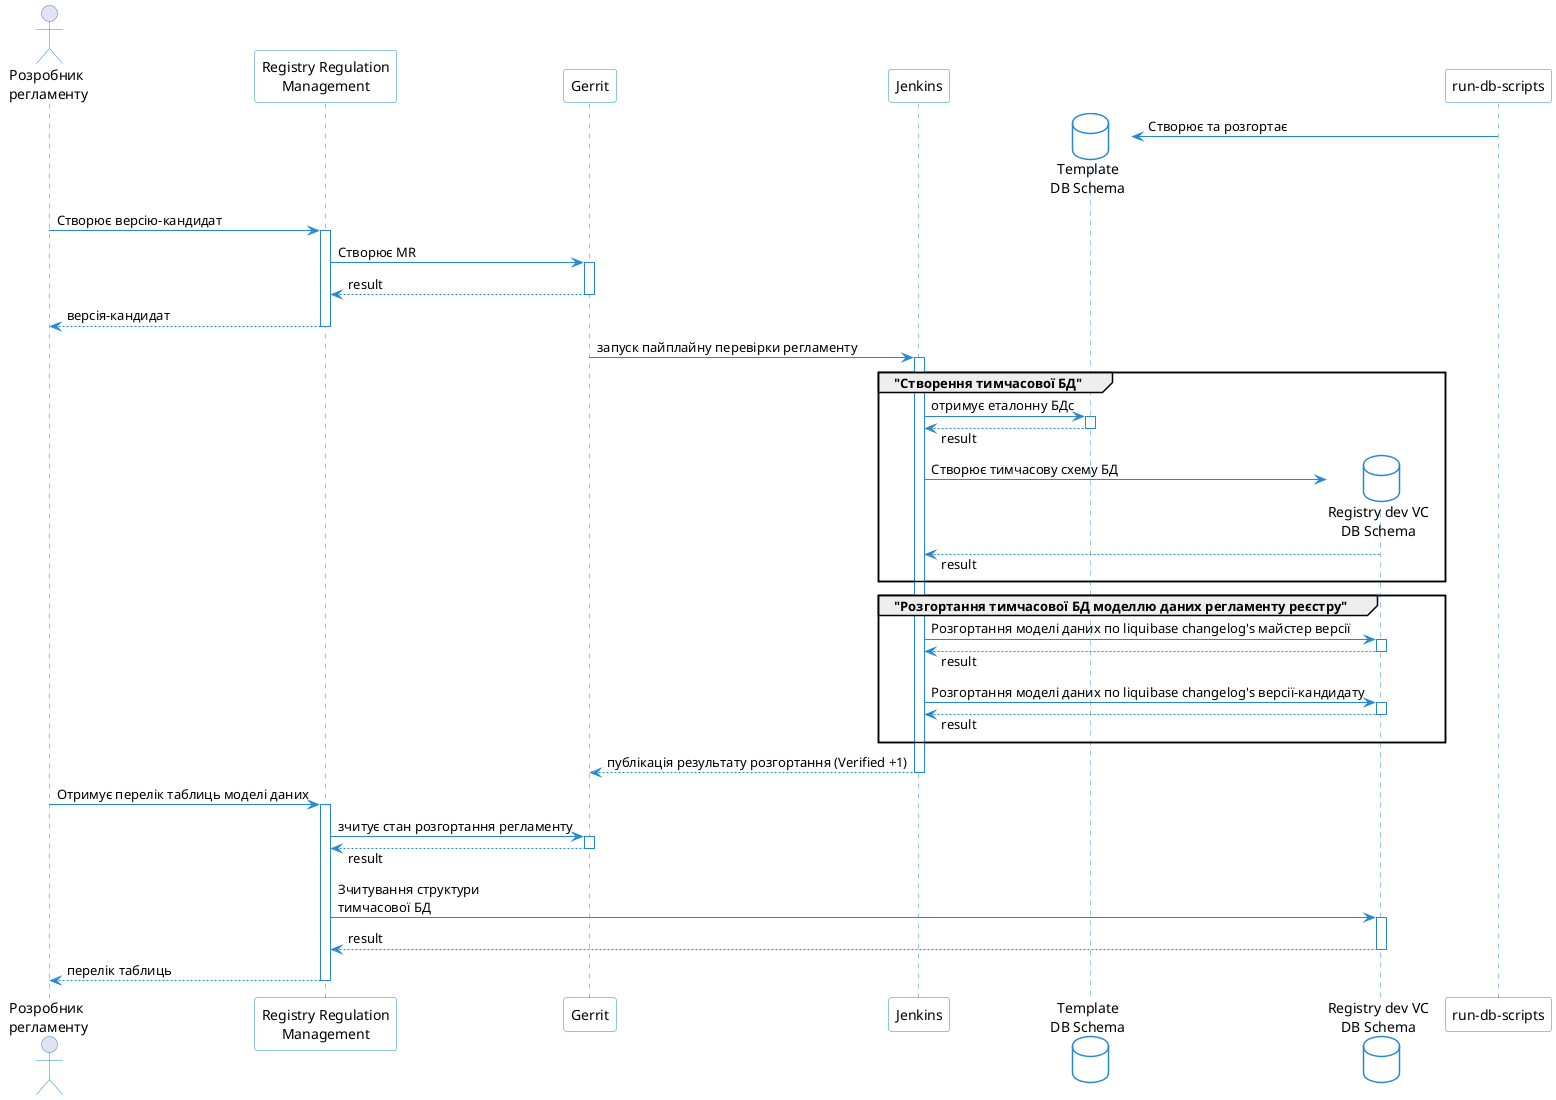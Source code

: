 @startuml

autoactivate on

skinparam shadowing false
skinparam DatabaseBackgroundColor white
skinparam DatabaseBorderColor #2688d4
skinparam QueueBackgroundColor white
skinparam QueueBorderColor #2688d4
skinparam NoteBackgroundColor white
skinparam NoteBorderColor #2688d4
skinparam sequence {
    ArrowColor #2688d4
    ActorBorderColor #2688d4
    LifeLineBorderColor #2688d4
    ParticipantBorderColor #2688d4
    ParticipantBackgroundColor white
    BoxBorderColor #2688d4
    BoxBackgroundColor white
}

skinparam responseMessageBelowArrow true

actor "Розробник\n регламенту" as Dev

participant "Registry Regulation\nManagement" as rrm
participant "Gerrit" as gerrit
participant "Jenkins" as jenkins
database "Template\nDB Schema" as TemplateDB
database "Registry dev VC\nDB Schema" as VCTemplateDB
participant "run-db-scripts" as OkdJob

OkdJob -> TemplateDB ** : Створює та розгортає

Dev -> rrm: Створює версію-кандидат
  rrm -> gerrit: Створює MR
  gerrit --> rrm: result
rrm --> Dev: версія-кандидат

gerrit -> jenkins: запуск пайплайну перевірки регламенту

  group "Створення тимчасової БД"
    jenkins -> TemplateDB: отримує еталонну БДc
    jenkins <-- TemplateDB: result
    jenkins -> VCTemplateDB ** : Створює тимчасову схему БД
    jenkins <-- VCTemplateDB: result
  end group

  group "Розгортання тимчасової БД моделлю даних регламенту реєстру"
    jenkins -> VCTemplateDB: Розгортання моделі даних по liquibase changelog's майстер версії
    jenkins <-- VCTemplateDB: result
    jenkins -> VCTemplateDB: Розгортання моделі даних по liquibase changelog's версії-кандидату
    jenkins <-- VCTemplateDB: result
  end group

jenkins --> gerrit: публікація результату розгортання (Verified +1)

Dev -> rrm: Отримує перелік таблиць моделі даних
  rrm -> gerrit: зчитує стан розгортання регламенту
  rrm <-- gerrit: result

  rrm -> VCTemplateDB: Зчитування структури\nтимчасової БД
  VCTemplateDB --> rrm: result
rrm --> Dev: перелік таблиць

@enduml
